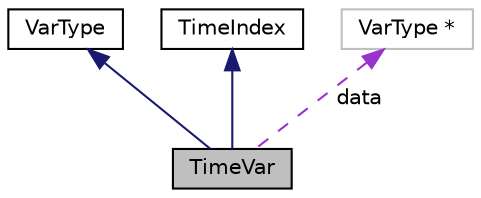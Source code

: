digraph "TimeVar"
{
 // INTERACTIVE_SVG=YES
  edge [fontname="Helvetica",fontsize="10",labelfontname="Helvetica",labelfontsize="10"];
  node [fontname="Helvetica",fontsize="10",shape=record];
  Node1 [label="TimeVar",height=0.2,width=0.4,color="black", fillcolor="grey75", style="filled", fontcolor="black"];
  Node2 -> Node1 [dir="back",color="midnightblue",fontsize="10",style="solid",fontname="Helvetica"];
  Node2 [label="VarType",height=0.2,width=0.4,color="black", fillcolor="white", style="filled",URL="$d6/de3/class_var_type.html"];
  Node3 -> Node1 [dir="back",color="midnightblue",fontsize="10",style="solid",fontname="Helvetica"];
  Node3 [label="TimeIndex",height=0.2,width=0.4,color="black", fillcolor="white", style="filled",URL="$dd/d6c/class_time_index.html"];
  Node4 -> Node1 [dir="back",color="darkorchid3",fontsize="10",style="dashed",label=" data" ,fontname="Helvetica"];
  Node4 [label="VarType *",height=0.2,width=0.4,color="grey75", fillcolor="white", style="filled"];
}
